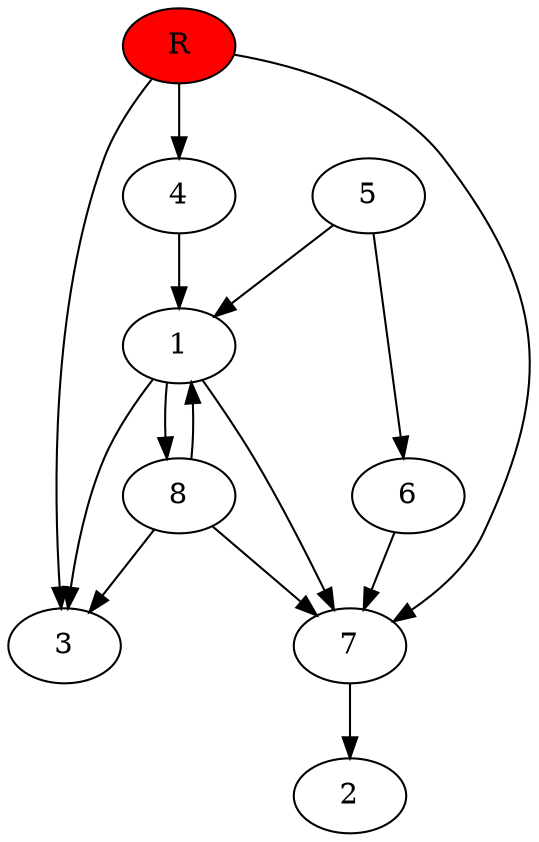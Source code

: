 digraph prb34846 {
	1
	2
	3
	4
	5
	6
	7
	8
	R [fillcolor="#ff0000" style=filled]
	1 -> 3
	1 -> 7
	1 -> 8
	4 -> 1
	5 -> 1
	5 -> 6
	6 -> 7
	7 -> 2
	8 -> 1
	8 -> 3
	8 -> 7
	R -> 3
	R -> 4
	R -> 7
}
